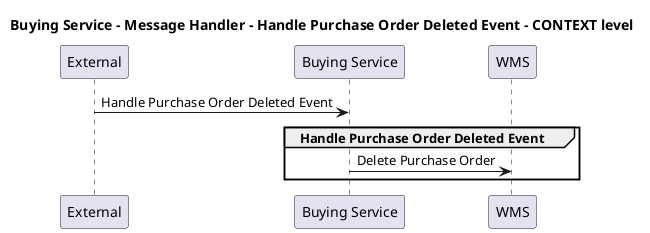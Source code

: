 @startuml

title Buying Service - Message Handler - Handle Purchase Order Deleted Event - CONTEXT level

participant "External" as C4InterFlow.SoftwareSystems.ExternalSystem
participant "Buying Service" as ECommercePlatform.SoftwareSystems.BuyingService
participant "WMS" as ECommercePlatform.SoftwareSystems.WMS

C4InterFlow.SoftwareSystems.ExternalSystem -> ECommercePlatform.SoftwareSystems.BuyingService : Handle Purchase Order Deleted Event
group Handle Purchase Order Deleted Event
ECommercePlatform.SoftwareSystems.BuyingService -> ECommercePlatform.SoftwareSystems.WMS : Delete Purchase Order
end


@enduml
